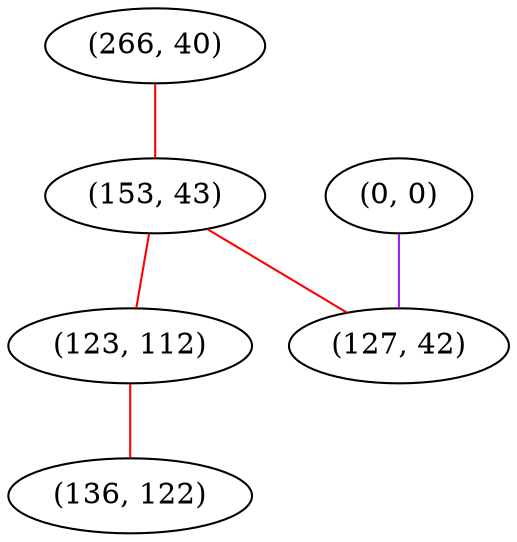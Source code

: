 graph "" {
"(266, 40)";
"(153, 43)";
"(123, 112)";
"(0, 0)";
"(136, 122)";
"(127, 42)";
"(266, 40)" -- "(153, 43)"  [color=red, key=0, weight=1];
"(153, 43)" -- "(123, 112)"  [color=red, key=0, weight=1];
"(153, 43)" -- "(127, 42)"  [color=red, key=0, weight=1];
"(123, 112)" -- "(136, 122)"  [color=red, key=0, weight=1];
"(0, 0)" -- "(127, 42)"  [color=purple, key=0, weight=4];
}
